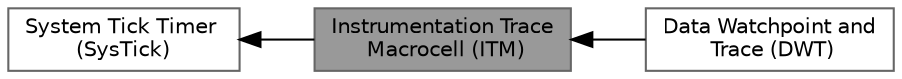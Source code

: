 digraph "Instrumentation Trace Macrocell (ITM)"
{
 // LATEX_PDF_SIZE
  bgcolor="transparent";
  edge [fontname=Helvetica,fontsize=10,labelfontname=Helvetica,labelfontsize=10];
  node [fontname=Helvetica,fontsize=10,shape=box,height=0.2,width=0.4];
  rankdir=LR;
  Node3 [id="Node000003",label="Data Watchpoint and\l Trace (DWT)",height=0.2,width=0.4,color="grey40", fillcolor="white", style="filled",URL="$group__CMSIS__DWT.html",tooltip="Type definitions for the Data Watchpoint and Trace (DWT)"];
  Node1 [id="Node000001",label="Instrumentation Trace\l Macrocell (ITM)",height=0.2,width=0.4,color="gray40", fillcolor="grey60", style="filled", fontcolor="black",tooltip="Type definitions for the Instrumentation Trace Macrocell (ITM)"];
  Node2 [id="Node000002",label="System Tick Timer \l(SysTick)",height=0.2,width=0.4,color="grey40", fillcolor="white", style="filled",URL="$group__CMSIS__SysTick.html",tooltip="Type definitions for the System Timer Registers."];
  Node2->Node1 [shape=plaintext, dir="back", style="solid"];
  Node1->Node3 [shape=plaintext, dir="back", style="solid"];
}
